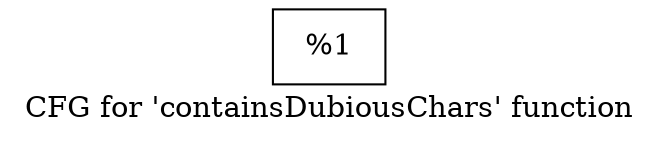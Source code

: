 digraph "CFG for 'containsDubiousChars' function" {
	label="CFG for 'containsDubiousChars' function";

	Node0x1a65d40 [shape=record,label="{%1}"];
}
